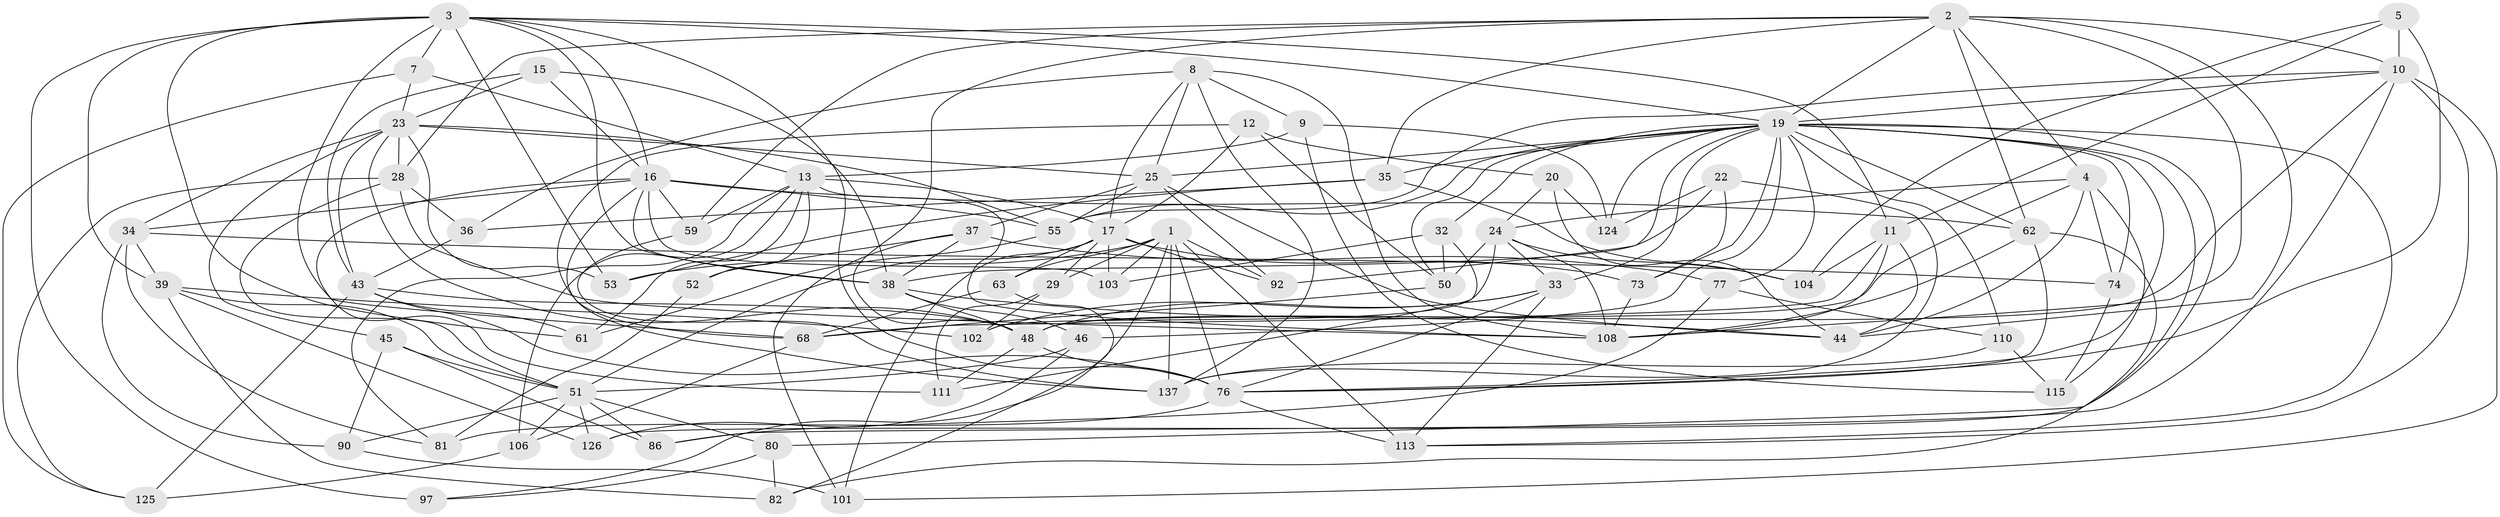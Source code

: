 // original degree distribution, {4: 1.0}
// Generated by graph-tools (version 1.1) at 2025/16/03/09/25 04:16:17]
// undirected, 71 vertices, 203 edges
graph export_dot {
graph [start="1"]
  node [color=gray90,style=filled];
  1 [super="+123+27+71"];
  2 [super="+6+98"];
  3 [super="+41+30"];
  4 [super="+120"];
  5 [super="+49"];
  7;
  8 [super="+57"];
  9;
  10 [super="+14"];
  11 [super="+69"];
  12;
  13 [super="+127+135+18"];
  15;
  16 [super="+96+116"];
  17 [super="+132+134+141"];
  19 [super="+21+40+26"];
  20;
  22;
  23 [super="+129+31"];
  24 [super="+70+56"];
  25 [super="+47"];
  28 [super="+95"];
  29;
  32;
  33 [super="+107"];
  34 [super="+94"];
  35 [super="+136"];
  36;
  37 [super="+114"];
  38 [super="+60+79"];
  39 [super="+67"];
  43 [super="+91+130"];
  44 [super="+54"];
  45;
  46;
  48 [super="+64+58"];
  50 [super="+65"];
  51 [super="+100+83+72"];
  52;
  53;
  55 [super="+99"];
  59;
  61;
  62 [super="+118"];
  63;
  68 [super="+84"];
  73;
  74;
  76 [super="+105+88"];
  77;
  80;
  81;
  82;
  86;
  90;
  92;
  97;
  101;
  102;
  103;
  104;
  106;
  108 [super="+109+139"];
  110;
  111;
  113 [super="+138"];
  115;
  124;
  125;
  126;
  137 [super="+142"];
  1 -- 97;
  1 -- 29;
  1 -- 92;
  1 -- 53;
  1 -- 137;
  1 -- 63;
  1 -- 76;
  1 -- 113 [weight=2];
  1 -- 103;
  2 -- 4;
  2 -- 28;
  2 -- 35;
  2 -- 62;
  2 -- 44;
  2 -- 19;
  2 -- 108;
  2 -- 59;
  2 -- 10;
  2 -- 48;
  3 -- 68;
  3 -- 7;
  3 -- 16;
  3 -- 97 [weight=2];
  3 -- 11;
  3 -- 61;
  3 -- 38;
  3 -- 19;
  3 -- 53;
  3 -- 39;
  3 -- 76;
  4 -- 115;
  4 -- 74;
  4 -- 24;
  4 -- 44;
  4 -- 48;
  5 -- 11;
  5 -- 76;
  5 -- 10 [weight=3];
  5 -- 104;
  7 -- 125;
  7 -- 23;
  7 -- 13;
  8 -- 25;
  8 -- 9;
  8 -- 137;
  8 -- 36;
  8 -- 108;
  8 -- 17;
  9 -- 124;
  9 -- 115;
  9 -- 13;
  10 -- 86;
  10 -- 101;
  10 -- 113;
  10 -- 55;
  10 -- 19;
  10 -- 48;
  11 -- 104;
  11 -- 44;
  11 -- 108;
  11 -- 68;
  12 -- 68;
  12 -- 20;
  12 -- 17;
  12 -- 50;
  13 -- 52 [weight=2];
  13 -- 81;
  13 -- 61;
  13 -- 106;
  13 -- 59;
  13 -- 108;
  13 -- 17;
  15 -- 23;
  15 -- 43;
  15 -- 38;
  15 -- 16;
  16 -- 59;
  16 -- 34;
  16 -- 137;
  16 -- 103;
  16 -- 55;
  16 -- 111;
  16 -- 62;
  16 -- 38;
  17 -- 103;
  17 -- 101;
  17 -- 63;
  17 -- 73;
  17 -- 29;
  17 -- 51;
  17 -- 92;
  19 -- 92;
  19 -- 113;
  19 -- 74;
  19 -- 35 [weight=2];
  19 -- 32;
  19 -- 73;
  19 -- 76;
  19 -- 77;
  19 -- 55;
  19 -- 126;
  19 -- 25;
  19 -- 33;
  19 -- 110;
  19 -- 46;
  19 -- 80;
  19 -- 50;
  19 -- 124;
  19 -- 62;
  20 -- 124;
  20 -- 44;
  20 -- 24;
  22 -- 38;
  22 -- 124;
  22 -- 73;
  22 -- 137;
  23 -- 28;
  23 -- 48;
  23 -- 43;
  23 -- 34;
  23 -- 53;
  23 -- 55;
  23 -- 25;
  23 -- 45;
  24 -- 102;
  24 -- 108;
  24 -- 50 [weight=2];
  24 -- 33;
  24 -- 104;
  25 -- 37 [weight=2];
  25 -- 55;
  25 -- 44;
  25 -- 92;
  28 -- 36;
  28 -- 51;
  28 -- 108;
  28 -- 125;
  29 -- 102;
  29 -- 111;
  32 -- 103;
  32 -- 111;
  32 -- 50;
  33 -- 113;
  33 -- 76;
  33 -- 102;
  33 -- 48;
  34 -- 74;
  34 -- 81;
  34 -- 90;
  34 -- 39;
  35 -- 104;
  35 -- 36;
  35 -- 53;
  36 -- 43;
  37 -- 101;
  37 -- 52;
  37 -- 77;
  37 -- 38;
  38 -- 46;
  38 -- 44;
  38 -- 48;
  39 -- 82;
  39 -- 126;
  39 -- 51;
  39 -- 102;
  43 -- 48 [weight=2];
  43 -- 61;
  43 -- 76;
  43 -- 125;
  45 -- 90;
  45 -- 86;
  45 -- 51;
  46 -- 126;
  46 -- 51;
  48 -- 111;
  48 -- 76;
  50 -- 68;
  51 -- 126;
  51 -- 106;
  51 -- 90;
  51 -- 86;
  51 -- 80;
  52 -- 81;
  55 -- 61;
  59 -- 137;
  62 -- 82;
  62 -- 108;
  62 -- 76;
  63 -- 68;
  63 -- 82;
  68 -- 106;
  73 -- 108;
  74 -- 115;
  76 -- 113;
  76 -- 81;
  77 -- 86;
  77 -- 110;
  80 -- 82;
  80 -- 97;
  90 -- 101;
  106 -- 125;
  110 -- 115;
  110 -- 137;
}

